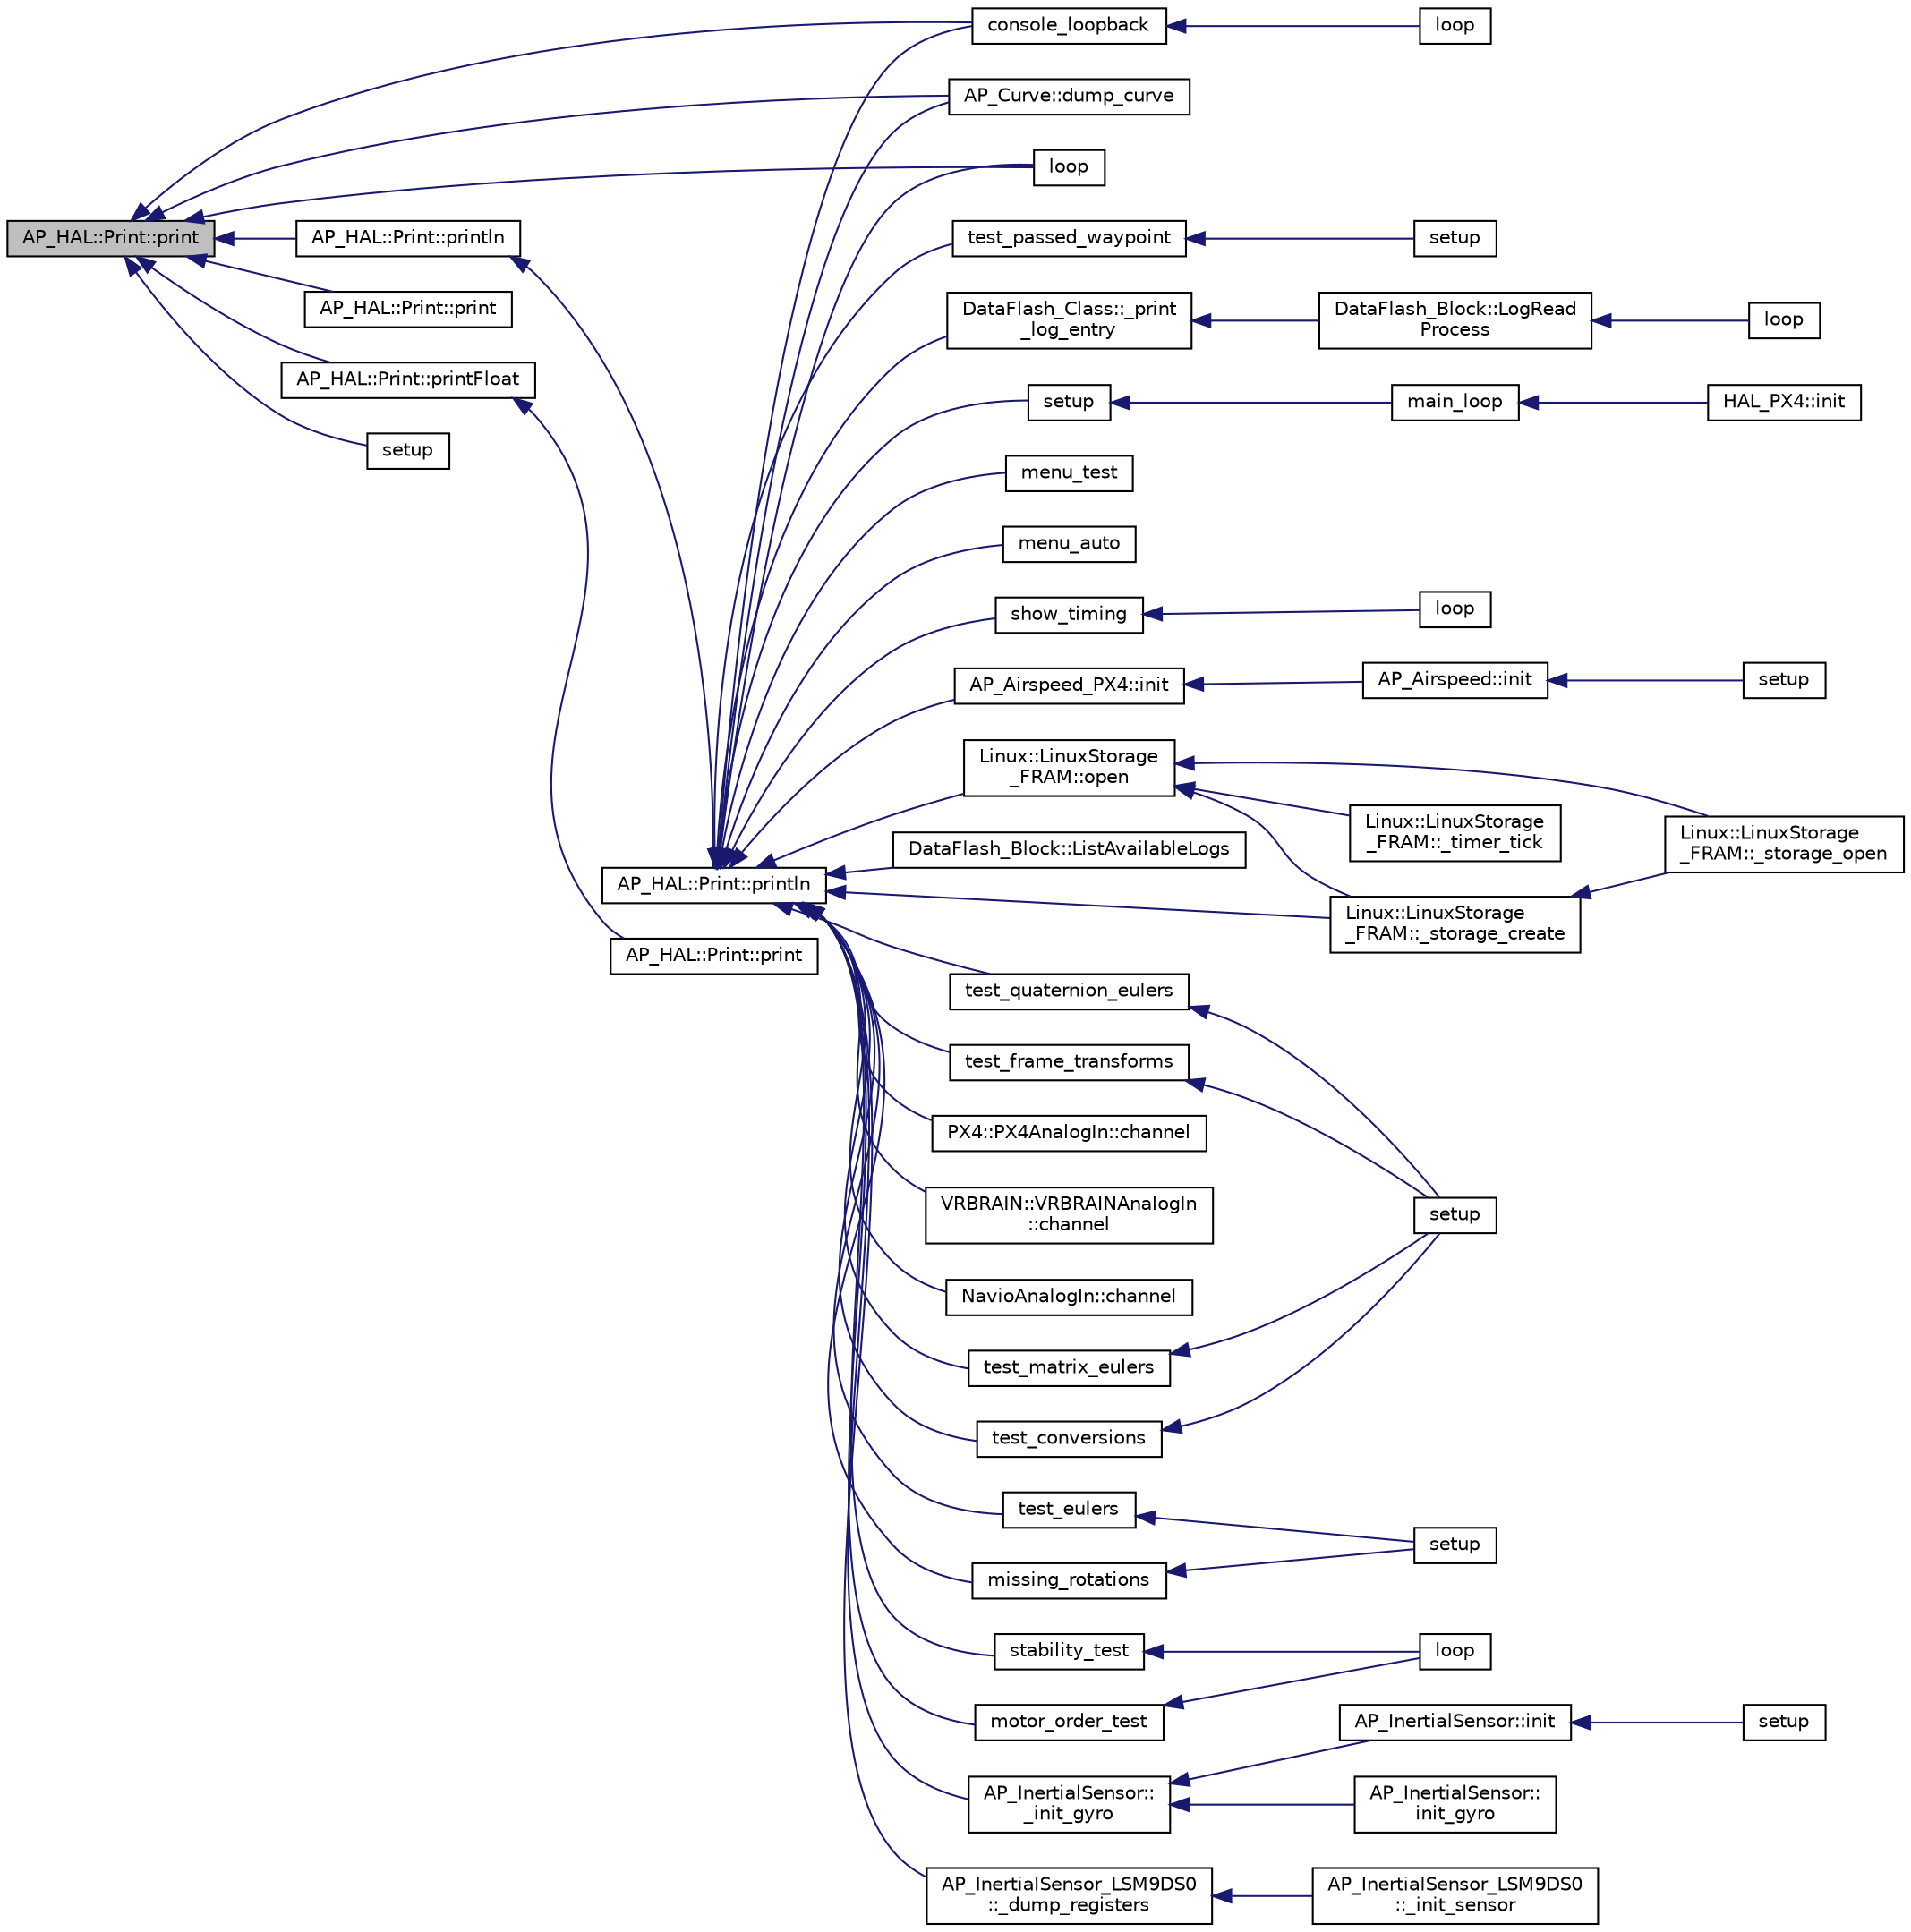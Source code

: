 digraph "AP_HAL::Print::print"
{
 // INTERACTIVE_SVG=YES
  edge [fontname="Helvetica",fontsize="10",labelfontname="Helvetica",labelfontsize="10"];
  node [fontname="Helvetica",fontsize="10",shape=record];
  rankdir="LR";
  Node1 [label="AP_HAL::Print::print",height=0.2,width=0.4,color="black", fillcolor="grey75", style="filled" fontcolor="black"];
  Node1 -> Node2 [dir="back",color="midnightblue",fontsize="10",style="solid",fontname="Helvetica"];
  Node2 [label="console_loopback",height=0.2,width=0.4,color="black", fillcolor="white", style="filled",URL="$GCS__Console_2examples_2Console_2Console_8pde.html#af448a11a75341cbf41bde0f0e10d459a"];
  Node2 -> Node3 [dir="back",color="midnightblue",fontsize="10",style="solid",fontname="Helvetica"];
  Node3 [label="loop",height=0.2,width=0.4,color="black", fillcolor="white", style="filled",URL="$GCS__Console_2examples_2Console_2Console_8pde.html#a0b33edabd7f1c4e4a0bf32c67269be2f"];
  Node1 -> Node4 [dir="back",color="midnightblue",fontsize="10",style="solid",fontname="Helvetica"];
  Node4 [label="AP_Curve::dump_curve",height=0.2,width=0.4,color="black", fillcolor="white", style="filled",URL="$classAP__Curve.html#a4b9ae5e9b5d0b263a9966084a9a5c0b6"];
  Node1 -> Node5 [dir="back",color="midnightblue",fontsize="10",style="solid",fontname="Helvetica"];
  Node5 [label="loop",height=0.2,width=0.4,color="black", fillcolor="white", style="filled",URL="$BARO__generic_8pde.html#afe461d27b9c48d5921c00d521181f12f"];
  Node1 -> Node6 [dir="back",color="midnightblue",fontsize="10",style="solid",fontname="Helvetica"];
  Node6 [label="AP_HAL::Print::print",height=0.2,width=0.4,color="black", fillcolor="white", style="filled",URL="$classAP__HAL_1_1Print.html#a5f9a46d0cc4d692bb0519641d632221a"];
  Node1 -> Node7 [dir="back",color="midnightblue",fontsize="10",style="solid",fontname="Helvetica"];
  Node7 [label="AP_HAL::Print::printFloat",height=0.2,width=0.4,color="black", fillcolor="white", style="filled",URL="$classAP__HAL_1_1Print.html#af547d3e98cf84fc6c877a977d39f297a"];
  Node7 -> Node8 [dir="back",color="midnightblue",fontsize="10",style="solid",fontname="Helvetica"];
  Node8 [label="AP_HAL::Print::print",height=0.2,width=0.4,color="black", fillcolor="white", style="filled",URL="$classAP__HAL_1_1Print.html#a0b8af81c6416ef2ace3aa9c67f1df3ee"];
  Node1 -> Node9 [dir="back",color="midnightblue",fontsize="10",style="solid",fontname="Helvetica"];
  Node9 [label="AP_HAL::Print::println",height=0.2,width=0.4,color="black", fillcolor="white", style="filled",URL="$classAP__HAL_1_1Print.html#a169b128f9e22f0c15883768f580541a2"];
  Node9 -> Node10 [dir="back",color="midnightblue",fontsize="10",style="solid",fontname="Helvetica"];
  Node10 [label="AP_HAL::Print::println",height=0.2,width=0.4,color="black", fillcolor="white", style="filled",URL="$classAP__HAL_1_1Print.html#ad337ce3f7977411b7d34d47a51e5737e"];
  Node10 -> Node11 [dir="back",color="midnightblue",fontsize="10",style="solid",fontname="Helvetica"];
  Node11 [label="setup",height=0.2,width=0.4,color="black", fillcolor="white", style="filled",URL="$AC__PID__test_8pde.html#a4fc01d736fe50cf5b977f755b675f11d"];
  Node11 -> Node12 [dir="back",color="midnightblue",fontsize="10",style="solid",fontname="Helvetica"];
  Node12 [label="main_loop",height=0.2,width=0.4,color="black", fillcolor="white", style="filled",URL="$HAL__PX4__Class_8cpp.html#a9bd6e6ad19a651d2c83ab3edb8d51924"];
  Node12 -> Node13 [dir="back",color="midnightblue",fontsize="10",style="solid",fontname="Helvetica"];
  Node13 [label="HAL_PX4::init",height=0.2,width=0.4,color="black", fillcolor="white", style="filled",URL="$classHAL__PX4.html#aa30a8fe0c2c42ede8ced6fc21e1c748a"];
  Node10 -> Node14 [dir="back",color="midnightblue",fontsize="10",style="solid",fontname="Helvetica"];
  Node14 [label="show_timing",height=0.2,width=0.4,color="black", fillcolor="white", style="filled",URL="$AP__ADC__test_8pde.html#ab7608ee8404f6bcef359aa32473829d8"];
  Node14 -> Node15 [dir="back",color="midnightblue",fontsize="10",style="solid",fontname="Helvetica"];
  Node15 [label="loop",height=0.2,width=0.4,color="black", fillcolor="white", style="filled",URL="$AP__ADC__test_8pde.html#afe461d27b9c48d5921c00d521181f12f"];
  Node10 -> Node16 [dir="back",color="midnightblue",fontsize="10",style="solid",fontname="Helvetica"];
  Node16 [label="AP_Airspeed_PX4::init",height=0.2,width=0.4,color="black", fillcolor="white", style="filled",URL="$classAP__Airspeed__PX4.html#a0adbea999d3007107b1949ba08cb38d1"];
  Node16 -> Node17 [dir="back",color="midnightblue",fontsize="10",style="solid",fontname="Helvetica"];
  Node17 [label="AP_Airspeed::init",height=0.2,width=0.4,color="black", fillcolor="white", style="filled",URL="$classAP__Airspeed.html#a7499575104f24c6502e1148c353d9637"];
  Node17 -> Node18 [dir="back",color="midnightblue",fontsize="10",style="solid",fontname="Helvetica"];
  Node18 [label="setup",height=0.2,width=0.4,color="black", fillcolor="white", style="filled",URL="$Airspeed_8pde.html#a4fc01d736fe50cf5b977f755b675f11d"];
  Node10 -> Node5 [dir="back",color="midnightblue",fontsize="10",style="solid",fontname="Helvetica"];
  Node10 -> Node4 [dir="back",color="midnightblue",fontsize="10",style="solid",fontname="Helvetica"];
  Node10 -> Node2 [dir="back",color="midnightblue",fontsize="10",style="solid",fontname="Helvetica"];
  Node10 -> Node19 [dir="back",color="midnightblue",fontsize="10",style="solid",fontname="Helvetica"];
  Node19 [label="PX4::PX4AnalogIn::channel",height=0.2,width=0.4,color="black", fillcolor="white", style="filled",URL="$classPX4_1_1PX4AnalogIn.html#ac252f6f4970cdbd7cd6b575dca155297"];
  Node10 -> Node20 [dir="back",color="midnightblue",fontsize="10",style="solid",fontname="Helvetica"];
  Node20 [label="VRBRAIN::VRBRAINAnalogIn\l::channel",height=0.2,width=0.4,color="black", fillcolor="white", style="filled",URL="$classVRBRAIN_1_1VRBRAINAnalogIn.html#a1e0366bff05cbc5c1e4abae5b9d849c0"];
  Node10 -> Node21 [dir="back",color="midnightblue",fontsize="10",style="solid",fontname="Helvetica"];
  Node21 [label="NavioAnalogIn::channel",height=0.2,width=0.4,color="black", fillcolor="white", style="filled",URL="$classNavioAnalogIn.html#a722a513cc6f405183b1a9896490e6bb0"];
  Node10 -> Node22 [dir="back",color="midnightblue",fontsize="10",style="solid",fontname="Helvetica"];
  Node22 [label="Linux::LinuxStorage\l_FRAM::_storage_create",height=0.2,width=0.4,color="black", fillcolor="white", style="filled",URL="$classLinux_1_1LinuxStorage__FRAM.html#a4f5c65dff23063e62595c01a997af52c"];
  Node22 -> Node23 [dir="back",color="midnightblue",fontsize="10",style="solid",fontname="Helvetica"];
  Node23 [label="Linux::LinuxStorage\l_FRAM::_storage_open",height=0.2,width=0.4,color="black", fillcolor="white", style="filled",URL="$classLinux_1_1LinuxStorage__FRAM.html#a3c8de702b5554324a004ba3da50d7e80"];
  Node10 -> Node24 [dir="back",color="midnightblue",fontsize="10",style="solid",fontname="Helvetica"];
  Node24 [label="Linux::LinuxStorage\l_FRAM::open",height=0.2,width=0.4,color="black", fillcolor="white", style="filled",URL="$classLinux_1_1LinuxStorage__FRAM.html#abe5495ebecf6180c5865f33e9b0de113"];
  Node24 -> Node22 [dir="back",color="midnightblue",fontsize="10",style="solid",fontname="Helvetica"];
  Node24 -> Node23 [dir="back",color="midnightblue",fontsize="10",style="solid",fontname="Helvetica"];
  Node24 -> Node25 [dir="back",color="midnightblue",fontsize="10",style="solid",fontname="Helvetica"];
  Node25 [label="Linux::LinuxStorage\l_FRAM::_timer_tick",height=0.2,width=0.4,color="black", fillcolor="white", style="filled",URL="$classLinux_1_1LinuxStorage__FRAM.html#a95e031b758f4a15f38f6c23c43b91c8f"];
  Node10 -> Node26 [dir="back",color="midnightblue",fontsize="10",style="solid",fontname="Helvetica"];
  Node26 [label="AP_InertialSensor::\l_init_gyro",height=0.2,width=0.4,color="black", fillcolor="white", style="filled",URL="$classAP__InertialSensor.html#a8744303832541bef0025d9698468938c"];
  Node26 -> Node27 [dir="back",color="midnightblue",fontsize="10",style="solid",fontname="Helvetica"];
  Node27 [label="AP_InertialSensor::init",height=0.2,width=0.4,color="black", fillcolor="white", style="filled",URL="$classAP__InertialSensor.html#ab0534f593e07f2d483ddd8c2b1bbf4d9"];
  Node27 -> Node28 [dir="back",color="midnightblue",fontsize="10",style="solid",fontname="Helvetica"];
  Node28 [label="setup",height=0.2,width=0.4,color="black", fillcolor="white", style="filled",URL="$AHRS__Test_8pde.html#a7dfd9b79bc5a37d7df40207afbc5431f"];
  Node26 -> Node29 [dir="back",color="midnightblue",fontsize="10",style="solid",fontname="Helvetica"];
  Node29 [label="AP_InertialSensor::\linit_gyro",height=0.2,width=0.4,color="black", fillcolor="white", style="filled",URL="$classAP__InertialSensor.html#a424609d1eb3dc8473040c9e6f87771ad"];
  Node10 -> Node30 [dir="back",color="midnightblue",fontsize="10",style="solid",fontname="Helvetica"];
  Node30 [label="AP_InertialSensor_LSM9DS0\l::_dump_registers",height=0.2,width=0.4,color="black", fillcolor="white", style="filled",URL="$classAP__InertialSensor__LSM9DS0.html#a585d82b5f469728d27649891607a7567"];
  Node30 -> Node31 [dir="back",color="midnightblue",fontsize="10",style="solid",fontname="Helvetica"];
  Node31 [label="AP_InertialSensor_LSM9DS0\l::_init_sensor",height=0.2,width=0.4,color="black", fillcolor="white", style="filled",URL="$classAP__InertialSensor__LSM9DS0.html#a1047cd97a910ee344c829084b700e10b"];
  Node10 -> Node32 [dir="back",color="midnightblue",fontsize="10",style="solid",fontname="Helvetica"];
  Node32 [label="test_matrix_eulers",height=0.2,width=0.4,color="black", fillcolor="white", style="filled",URL="$eulers_8pde.html#aceb2646dd2a8910fd27813e20e13c6a4"];
  Node32 -> Node33 [dir="back",color="midnightblue",fontsize="10",style="solid",fontname="Helvetica"];
  Node33 [label="setup",height=0.2,width=0.4,color="black", fillcolor="white", style="filled",URL="$eulers_8pde.html#a7dfd9b79bc5a37d7df40207afbc5431f"];
  Node10 -> Node34 [dir="back",color="midnightblue",fontsize="10",style="solid",fontname="Helvetica"];
  Node34 [label="test_quaternion_eulers",height=0.2,width=0.4,color="black", fillcolor="white", style="filled",URL="$eulers_8pde.html#a1e4ca41feae51e8f6dc923cde8d1ad39"];
  Node34 -> Node33 [dir="back",color="midnightblue",fontsize="10",style="solid",fontname="Helvetica"];
  Node10 -> Node35 [dir="back",color="midnightblue",fontsize="10",style="solid",fontname="Helvetica"];
  Node35 [label="test_conversions",height=0.2,width=0.4,color="black", fillcolor="white", style="filled",URL="$eulers_8pde.html#ac5851b63c32809e725e1fadbec137224"];
  Node35 -> Node33 [dir="back",color="midnightblue",fontsize="10",style="solid",fontname="Helvetica"];
  Node10 -> Node36 [dir="back",color="midnightblue",fontsize="10",style="solid",fontname="Helvetica"];
  Node36 [label="test_frame_transforms",height=0.2,width=0.4,color="black", fillcolor="white", style="filled",URL="$eulers_8pde.html#a97831e3cea863b581f8e989164514a25"];
  Node36 -> Node33 [dir="back",color="midnightblue",fontsize="10",style="solid",fontname="Helvetica"];
  Node10 -> Node37 [dir="back",color="midnightblue",fontsize="10",style="solid",fontname="Helvetica"];
  Node37 [label="test_passed_waypoint",height=0.2,width=0.4,color="black", fillcolor="white", style="filled",URL="$location_8pde.html#aff2387ea872bdd079c8de9005c934319"];
  Node37 -> Node38 [dir="back",color="midnightblue",fontsize="10",style="solid",fontname="Helvetica"];
  Node38 [label="setup",height=0.2,width=0.4,color="black", fillcolor="white", style="filled",URL="$location_8pde.html#a7dfd9b79bc5a37d7df40207afbc5431f"];
  Node10 -> Node39 [dir="back",color="midnightblue",fontsize="10",style="solid",fontname="Helvetica"];
  Node39 [label="test_eulers",height=0.2,width=0.4,color="black", fillcolor="white", style="filled",URL="$rotations_8pde.html#a03c7c1e3aa9eaccd37b442995438a8b8"];
  Node39 -> Node40 [dir="back",color="midnightblue",fontsize="10",style="solid",fontname="Helvetica"];
  Node40 [label="setup",height=0.2,width=0.4,color="black", fillcolor="white", style="filled",URL="$rotations_8pde.html#a7dfd9b79bc5a37d7df40207afbc5431f"];
  Node10 -> Node41 [dir="back",color="midnightblue",fontsize="10",style="solid",fontname="Helvetica"];
  Node41 [label="missing_rotations",height=0.2,width=0.4,color="black", fillcolor="white", style="filled",URL="$rotations_8pde.html#a1452d16c339066eafa4bf6ad001b7695"];
  Node41 -> Node40 [dir="back",color="midnightblue",fontsize="10",style="solid",fontname="Helvetica"];
  Node10 -> Node42 [dir="back",color="midnightblue",fontsize="10",style="solid",fontname="Helvetica"];
  Node42 [label="menu_test",height=0.2,width=0.4,color="black", fillcolor="white", style="filled",URL="$menu_8pde.html#a1026e9aaa54d1bacd7d38f9840a04734"];
  Node10 -> Node43 [dir="back",color="midnightblue",fontsize="10",style="solid",fontname="Helvetica"];
  Node43 [label="menu_auto",height=0.2,width=0.4,color="black", fillcolor="white", style="filled",URL="$menu_8pde.html#aafd20eb89d3e6632a4e7723e384806fc"];
  Node10 -> Node44 [dir="back",color="midnightblue",fontsize="10",style="solid",fontname="Helvetica"];
  Node44 [label="motor_order_test",height=0.2,width=0.4,color="black", fillcolor="white", style="filled",URL="$AP__Motors__test_8pde.html#a57a49546fb6c5b2c9b423caa333e82b1"];
  Node44 -> Node45 [dir="back",color="midnightblue",fontsize="10",style="solid",fontname="Helvetica"];
  Node45 [label="loop",height=0.2,width=0.4,color="black", fillcolor="white", style="filled",URL="$AP__Motors__test_8pde.html#afe461d27b9c48d5921c00d521181f12f"];
  Node10 -> Node46 [dir="back",color="midnightblue",fontsize="10",style="solid",fontname="Helvetica"];
  Node46 [label="stability_test",height=0.2,width=0.4,color="black", fillcolor="white", style="filled",URL="$AP__Motors__test_8pde.html#a7f47bb79f883994514efee9d8de3ec0c"];
  Node46 -> Node45 [dir="back",color="midnightblue",fontsize="10",style="solid",fontname="Helvetica"];
  Node10 -> Node47 [dir="back",color="midnightblue",fontsize="10",style="solid",fontname="Helvetica"];
  Node47 [label="DataFlash_Class::_print\l_log_entry",height=0.2,width=0.4,color="black", fillcolor="white", style="filled",URL="$classDataFlash__Class.html#a0fcc2b2770dd013c11d54745b661f633"];
  Node47 -> Node48 [dir="back",color="midnightblue",fontsize="10",style="solid",fontname="Helvetica"];
  Node48 [label="DataFlash_Block::LogRead\lProcess",height=0.2,width=0.4,color="black", fillcolor="white", style="filled",URL="$classDataFlash__Block.html#a8b52881f78d27ccf9cf143889bdd7dae"];
  Node48 -> Node49 [dir="back",color="midnightblue",fontsize="10",style="solid",fontname="Helvetica"];
  Node49 [label="loop",height=0.2,width=0.4,color="black", fillcolor="white", style="filled",URL="$DataFlash__test_8pde.html#afe461d27b9c48d5921c00d521181f12f"];
  Node10 -> Node50 [dir="back",color="midnightblue",fontsize="10",style="solid",fontname="Helvetica"];
  Node50 [label="DataFlash_Block::ListAvailableLogs",height=0.2,width=0.4,color="black", fillcolor="white", style="filled",URL="$classDataFlash__Block.html#af69dc258faab0de2a9b38e87d4c67799"];
  Node1 -> Node51 [dir="back",color="midnightblue",fontsize="10",style="solid",fontname="Helvetica"];
  Node51 [label="setup",height=0.2,width=0.4,color="black", fillcolor="white", style="filled",URL="$AP__Declination__test_8pde.html#a7dfd9b79bc5a37d7df40207afbc5431f"];
}
